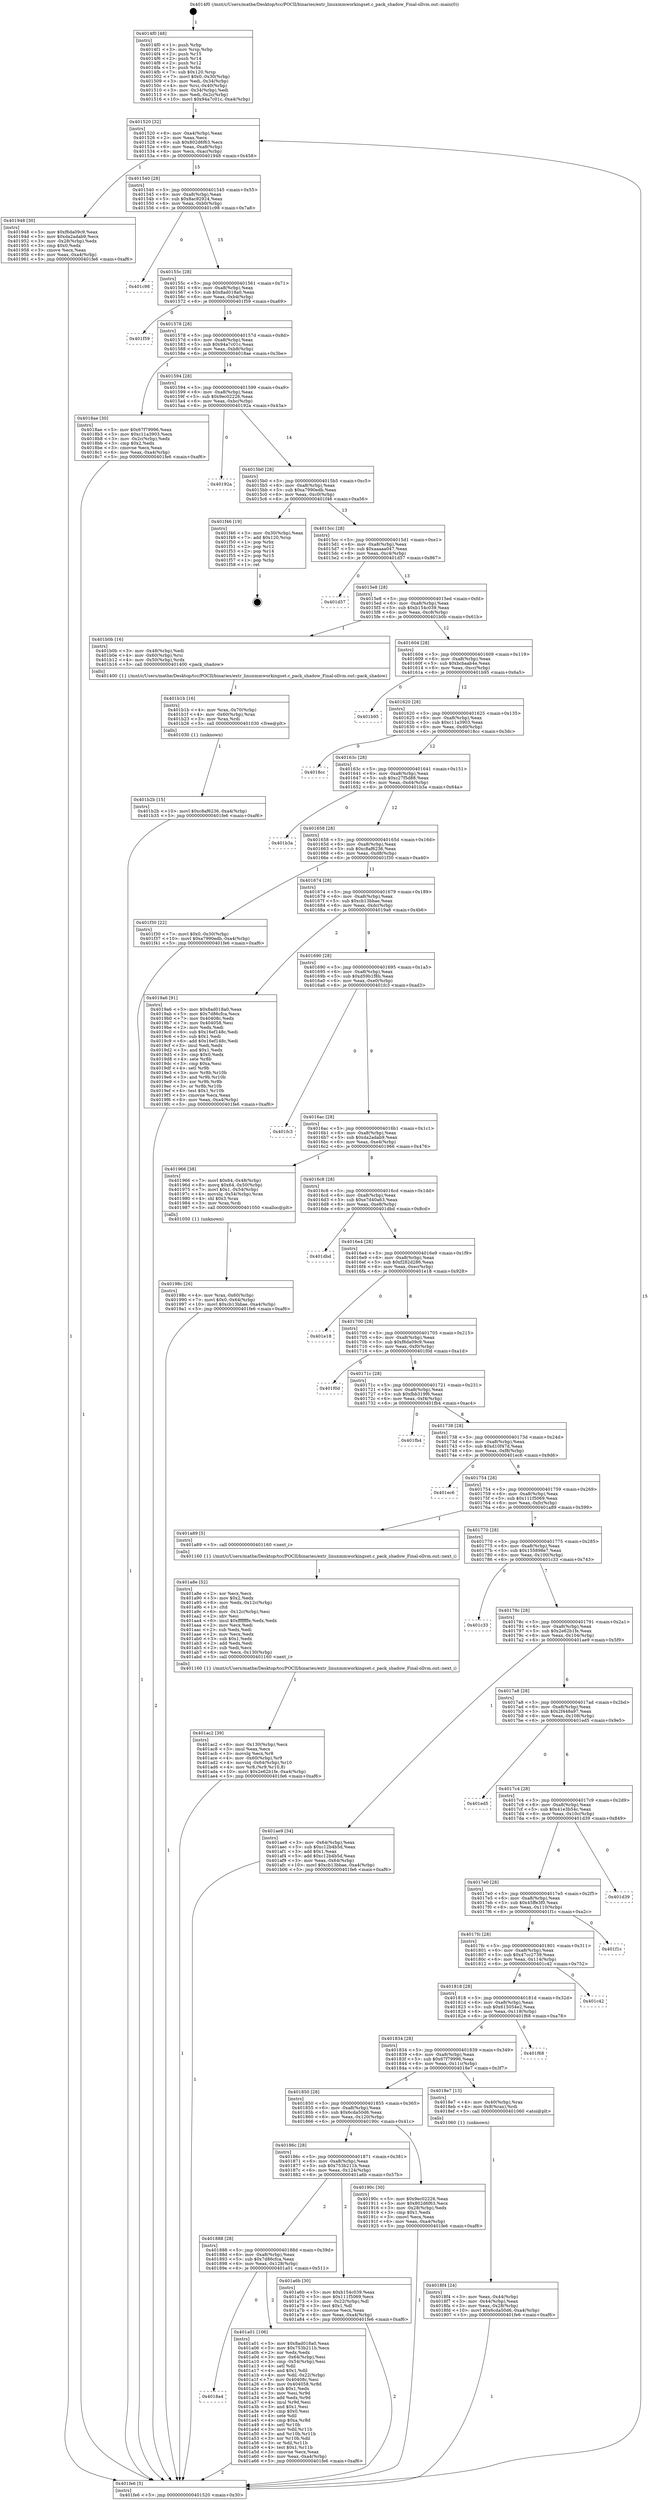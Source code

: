 digraph "0x4014f0" {
  label = "0x4014f0 (/mnt/c/Users/mathe/Desktop/tcc/POCII/binaries/extr_linuxmmworkingset.c_pack_shadow_Final-ollvm.out::main(0))"
  labelloc = "t"
  node[shape=record]

  Entry [label="",width=0.3,height=0.3,shape=circle,fillcolor=black,style=filled]
  "0x401520" [label="{
     0x401520 [32]\l
     | [instrs]\l
     &nbsp;&nbsp;0x401520 \<+6\>: mov -0xa4(%rbp),%eax\l
     &nbsp;&nbsp;0x401526 \<+2\>: mov %eax,%ecx\l
     &nbsp;&nbsp;0x401528 \<+6\>: sub $0x802d6f63,%ecx\l
     &nbsp;&nbsp;0x40152e \<+6\>: mov %eax,-0xa8(%rbp)\l
     &nbsp;&nbsp;0x401534 \<+6\>: mov %ecx,-0xac(%rbp)\l
     &nbsp;&nbsp;0x40153a \<+6\>: je 0000000000401948 \<main+0x458\>\l
  }"]
  "0x401948" [label="{
     0x401948 [30]\l
     | [instrs]\l
     &nbsp;&nbsp;0x401948 \<+5\>: mov $0xf6da09c9,%eax\l
     &nbsp;&nbsp;0x40194d \<+5\>: mov $0xda2adab9,%ecx\l
     &nbsp;&nbsp;0x401952 \<+3\>: mov -0x28(%rbp),%edx\l
     &nbsp;&nbsp;0x401955 \<+3\>: cmp $0x0,%edx\l
     &nbsp;&nbsp;0x401958 \<+3\>: cmove %ecx,%eax\l
     &nbsp;&nbsp;0x40195b \<+6\>: mov %eax,-0xa4(%rbp)\l
     &nbsp;&nbsp;0x401961 \<+5\>: jmp 0000000000401fe6 \<main+0xaf6\>\l
  }"]
  "0x401540" [label="{
     0x401540 [28]\l
     | [instrs]\l
     &nbsp;&nbsp;0x401540 \<+5\>: jmp 0000000000401545 \<main+0x55\>\l
     &nbsp;&nbsp;0x401545 \<+6\>: mov -0xa8(%rbp),%eax\l
     &nbsp;&nbsp;0x40154b \<+5\>: sub $0x8ac92924,%eax\l
     &nbsp;&nbsp;0x401550 \<+6\>: mov %eax,-0xb0(%rbp)\l
     &nbsp;&nbsp;0x401556 \<+6\>: je 0000000000401c98 \<main+0x7a8\>\l
  }"]
  Exit [label="",width=0.3,height=0.3,shape=circle,fillcolor=black,style=filled,peripheries=2]
  "0x401c98" [label="{
     0x401c98\l
  }", style=dashed]
  "0x40155c" [label="{
     0x40155c [28]\l
     | [instrs]\l
     &nbsp;&nbsp;0x40155c \<+5\>: jmp 0000000000401561 \<main+0x71\>\l
     &nbsp;&nbsp;0x401561 \<+6\>: mov -0xa8(%rbp),%eax\l
     &nbsp;&nbsp;0x401567 \<+5\>: sub $0x8ad018a0,%eax\l
     &nbsp;&nbsp;0x40156c \<+6\>: mov %eax,-0xb4(%rbp)\l
     &nbsp;&nbsp;0x401572 \<+6\>: je 0000000000401f59 \<main+0xa69\>\l
  }"]
  "0x401b2b" [label="{
     0x401b2b [15]\l
     | [instrs]\l
     &nbsp;&nbsp;0x401b2b \<+10\>: movl $0xc8af6236,-0xa4(%rbp)\l
     &nbsp;&nbsp;0x401b35 \<+5\>: jmp 0000000000401fe6 \<main+0xaf6\>\l
  }"]
  "0x401f59" [label="{
     0x401f59\l
  }", style=dashed]
  "0x401578" [label="{
     0x401578 [28]\l
     | [instrs]\l
     &nbsp;&nbsp;0x401578 \<+5\>: jmp 000000000040157d \<main+0x8d\>\l
     &nbsp;&nbsp;0x40157d \<+6\>: mov -0xa8(%rbp),%eax\l
     &nbsp;&nbsp;0x401583 \<+5\>: sub $0x94a7c01c,%eax\l
     &nbsp;&nbsp;0x401588 \<+6\>: mov %eax,-0xb8(%rbp)\l
     &nbsp;&nbsp;0x40158e \<+6\>: je 00000000004018ae \<main+0x3be\>\l
  }"]
  "0x401b1b" [label="{
     0x401b1b [16]\l
     | [instrs]\l
     &nbsp;&nbsp;0x401b1b \<+4\>: mov %rax,-0x70(%rbp)\l
     &nbsp;&nbsp;0x401b1f \<+4\>: mov -0x60(%rbp),%rax\l
     &nbsp;&nbsp;0x401b23 \<+3\>: mov %rax,%rdi\l
     &nbsp;&nbsp;0x401b26 \<+5\>: call 0000000000401030 \<free@plt\>\l
     | [calls]\l
     &nbsp;&nbsp;0x401030 \{1\} (unknown)\l
  }"]
  "0x4018ae" [label="{
     0x4018ae [30]\l
     | [instrs]\l
     &nbsp;&nbsp;0x4018ae \<+5\>: mov $0x67f79996,%eax\l
     &nbsp;&nbsp;0x4018b3 \<+5\>: mov $0xc11a3903,%ecx\l
     &nbsp;&nbsp;0x4018b8 \<+3\>: mov -0x2c(%rbp),%edx\l
     &nbsp;&nbsp;0x4018bb \<+3\>: cmp $0x2,%edx\l
     &nbsp;&nbsp;0x4018be \<+3\>: cmovne %ecx,%eax\l
     &nbsp;&nbsp;0x4018c1 \<+6\>: mov %eax,-0xa4(%rbp)\l
     &nbsp;&nbsp;0x4018c7 \<+5\>: jmp 0000000000401fe6 \<main+0xaf6\>\l
  }"]
  "0x401594" [label="{
     0x401594 [28]\l
     | [instrs]\l
     &nbsp;&nbsp;0x401594 \<+5\>: jmp 0000000000401599 \<main+0xa9\>\l
     &nbsp;&nbsp;0x401599 \<+6\>: mov -0xa8(%rbp),%eax\l
     &nbsp;&nbsp;0x40159f \<+5\>: sub $0x9ec02226,%eax\l
     &nbsp;&nbsp;0x4015a4 \<+6\>: mov %eax,-0xbc(%rbp)\l
     &nbsp;&nbsp;0x4015aa \<+6\>: je 000000000040192a \<main+0x43a\>\l
  }"]
  "0x401fe6" [label="{
     0x401fe6 [5]\l
     | [instrs]\l
     &nbsp;&nbsp;0x401fe6 \<+5\>: jmp 0000000000401520 \<main+0x30\>\l
  }"]
  "0x4014f0" [label="{
     0x4014f0 [48]\l
     | [instrs]\l
     &nbsp;&nbsp;0x4014f0 \<+1\>: push %rbp\l
     &nbsp;&nbsp;0x4014f1 \<+3\>: mov %rsp,%rbp\l
     &nbsp;&nbsp;0x4014f4 \<+2\>: push %r15\l
     &nbsp;&nbsp;0x4014f6 \<+2\>: push %r14\l
     &nbsp;&nbsp;0x4014f8 \<+2\>: push %r12\l
     &nbsp;&nbsp;0x4014fa \<+1\>: push %rbx\l
     &nbsp;&nbsp;0x4014fb \<+7\>: sub $0x120,%rsp\l
     &nbsp;&nbsp;0x401502 \<+7\>: movl $0x0,-0x30(%rbp)\l
     &nbsp;&nbsp;0x401509 \<+3\>: mov %edi,-0x34(%rbp)\l
     &nbsp;&nbsp;0x40150c \<+4\>: mov %rsi,-0x40(%rbp)\l
     &nbsp;&nbsp;0x401510 \<+3\>: mov -0x34(%rbp),%edi\l
     &nbsp;&nbsp;0x401513 \<+3\>: mov %edi,-0x2c(%rbp)\l
     &nbsp;&nbsp;0x401516 \<+10\>: movl $0x94a7c01c,-0xa4(%rbp)\l
  }"]
  "0x401ac2" [label="{
     0x401ac2 [39]\l
     | [instrs]\l
     &nbsp;&nbsp;0x401ac2 \<+6\>: mov -0x130(%rbp),%ecx\l
     &nbsp;&nbsp;0x401ac8 \<+3\>: imul %eax,%ecx\l
     &nbsp;&nbsp;0x401acb \<+3\>: movslq %ecx,%r8\l
     &nbsp;&nbsp;0x401ace \<+4\>: mov -0x60(%rbp),%r9\l
     &nbsp;&nbsp;0x401ad2 \<+4\>: movslq -0x64(%rbp),%r10\l
     &nbsp;&nbsp;0x401ad6 \<+4\>: mov %r8,(%r9,%r10,8)\l
     &nbsp;&nbsp;0x401ada \<+10\>: movl $0x2e62b1fe,-0xa4(%rbp)\l
     &nbsp;&nbsp;0x401ae4 \<+5\>: jmp 0000000000401fe6 \<main+0xaf6\>\l
  }"]
  "0x40192a" [label="{
     0x40192a\l
  }", style=dashed]
  "0x4015b0" [label="{
     0x4015b0 [28]\l
     | [instrs]\l
     &nbsp;&nbsp;0x4015b0 \<+5\>: jmp 00000000004015b5 \<main+0xc5\>\l
     &nbsp;&nbsp;0x4015b5 \<+6\>: mov -0xa8(%rbp),%eax\l
     &nbsp;&nbsp;0x4015bb \<+5\>: sub $0xa7990edb,%eax\l
     &nbsp;&nbsp;0x4015c0 \<+6\>: mov %eax,-0xc0(%rbp)\l
     &nbsp;&nbsp;0x4015c6 \<+6\>: je 0000000000401f46 \<main+0xa56\>\l
  }"]
  "0x401a8e" [label="{
     0x401a8e [52]\l
     | [instrs]\l
     &nbsp;&nbsp;0x401a8e \<+2\>: xor %ecx,%ecx\l
     &nbsp;&nbsp;0x401a90 \<+5\>: mov $0x2,%edx\l
     &nbsp;&nbsp;0x401a95 \<+6\>: mov %edx,-0x12c(%rbp)\l
     &nbsp;&nbsp;0x401a9b \<+1\>: cltd\l
     &nbsp;&nbsp;0x401a9c \<+6\>: mov -0x12c(%rbp),%esi\l
     &nbsp;&nbsp;0x401aa2 \<+2\>: idiv %esi\l
     &nbsp;&nbsp;0x401aa4 \<+6\>: imul $0xfffffffe,%edx,%edx\l
     &nbsp;&nbsp;0x401aaa \<+2\>: mov %ecx,%edi\l
     &nbsp;&nbsp;0x401aac \<+2\>: sub %edx,%edi\l
     &nbsp;&nbsp;0x401aae \<+2\>: mov %ecx,%edx\l
     &nbsp;&nbsp;0x401ab0 \<+3\>: sub $0x1,%edx\l
     &nbsp;&nbsp;0x401ab3 \<+2\>: add %edx,%edi\l
     &nbsp;&nbsp;0x401ab5 \<+2\>: sub %edi,%ecx\l
     &nbsp;&nbsp;0x401ab7 \<+6\>: mov %ecx,-0x130(%rbp)\l
     &nbsp;&nbsp;0x401abd \<+5\>: call 0000000000401160 \<next_i\>\l
     | [calls]\l
     &nbsp;&nbsp;0x401160 \{1\} (/mnt/c/Users/mathe/Desktop/tcc/POCII/binaries/extr_linuxmmworkingset.c_pack_shadow_Final-ollvm.out::next_i)\l
  }"]
  "0x401f46" [label="{
     0x401f46 [19]\l
     | [instrs]\l
     &nbsp;&nbsp;0x401f46 \<+3\>: mov -0x30(%rbp),%eax\l
     &nbsp;&nbsp;0x401f49 \<+7\>: add $0x120,%rsp\l
     &nbsp;&nbsp;0x401f50 \<+1\>: pop %rbx\l
     &nbsp;&nbsp;0x401f51 \<+2\>: pop %r12\l
     &nbsp;&nbsp;0x401f53 \<+2\>: pop %r14\l
     &nbsp;&nbsp;0x401f55 \<+2\>: pop %r15\l
     &nbsp;&nbsp;0x401f57 \<+1\>: pop %rbp\l
     &nbsp;&nbsp;0x401f58 \<+1\>: ret\l
  }"]
  "0x4015cc" [label="{
     0x4015cc [28]\l
     | [instrs]\l
     &nbsp;&nbsp;0x4015cc \<+5\>: jmp 00000000004015d1 \<main+0xe1\>\l
     &nbsp;&nbsp;0x4015d1 \<+6\>: mov -0xa8(%rbp),%eax\l
     &nbsp;&nbsp;0x4015d7 \<+5\>: sub $0xaaaaa047,%eax\l
     &nbsp;&nbsp;0x4015dc \<+6\>: mov %eax,-0xc4(%rbp)\l
     &nbsp;&nbsp;0x4015e2 \<+6\>: je 0000000000401d57 \<main+0x867\>\l
  }"]
  "0x4018a4" [label="{
     0x4018a4\l
  }", style=dashed]
  "0x401d57" [label="{
     0x401d57\l
  }", style=dashed]
  "0x4015e8" [label="{
     0x4015e8 [28]\l
     | [instrs]\l
     &nbsp;&nbsp;0x4015e8 \<+5\>: jmp 00000000004015ed \<main+0xfd\>\l
     &nbsp;&nbsp;0x4015ed \<+6\>: mov -0xa8(%rbp),%eax\l
     &nbsp;&nbsp;0x4015f3 \<+5\>: sub $0xb154c039,%eax\l
     &nbsp;&nbsp;0x4015f8 \<+6\>: mov %eax,-0xc8(%rbp)\l
     &nbsp;&nbsp;0x4015fe \<+6\>: je 0000000000401b0b \<main+0x61b\>\l
  }"]
  "0x401a01" [label="{
     0x401a01 [106]\l
     | [instrs]\l
     &nbsp;&nbsp;0x401a01 \<+5\>: mov $0x8ad018a0,%eax\l
     &nbsp;&nbsp;0x401a06 \<+5\>: mov $0x753b211b,%ecx\l
     &nbsp;&nbsp;0x401a0b \<+2\>: xor %edx,%edx\l
     &nbsp;&nbsp;0x401a0d \<+3\>: mov -0x64(%rbp),%esi\l
     &nbsp;&nbsp;0x401a10 \<+3\>: cmp -0x54(%rbp),%esi\l
     &nbsp;&nbsp;0x401a13 \<+4\>: setl %dil\l
     &nbsp;&nbsp;0x401a17 \<+4\>: and $0x1,%dil\l
     &nbsp;&nbsp;0x401a1b \<+4\>: mov %dil,-0x22(%rbp)\l
     &nbsp;&nbsp;0x401a1f \<+7\>: mov 0x40408c,%esi\l
     &nbsp;&nbsp;0x401a26 \<+8\>: mov 0x404058,%r8d\l
     &nbsp;&nbsp;0x401a2e \<+3\>: sub $0x1,%edx\l
     &nbsp;&nbsp;0x401a31 \<+3\>: mov %esi,%r9d\l
     &nbsp;&nbsp;0x401a34 \<+3\>: add %edx,%r9d\l
     &nbsp;&nbsp;0x401a37 \<+4\>: imul %r9d,%esi\l
     &nbsp;&nbsp;0x401a3b \<+3\>: and $0x1,%esi\l
     &nbsp;&nbsp;0x401a3e \<+3\>: cmp $0x0,%esi\l
     &nbsp;&nbsp;0x401a41 \<+4\>: sete %dil\l
     &nbsp;&nbsp;0x401a45 \<+4\>: cmp $0xa,%r8d\l
     &nbsp;&nbsp;0x401a49 \<+4\>: setl %r10b\l
     &nbsp;&nbsp;0x401a4d \<+3\>: mov %dil,%r11b\l
     &nbsp;&nbsp;0x401a50 \<+3\>: and %r10b,%r11b\l
     &nbsp;&nbsp;0x401a53 \<+3\>: xor %r10b,%dil\l
     &nbsp;&nbsp;0x401a56 \<+3\>: or %dil,%r11b\l
     &nbsp;&nbsp;0x401a59 \<+4\>: test $0x1,%r11b\l
     &nbsp;&nbsp;0x401a5d \<+3\>: cmovne %ecx,%eax\l
     &nbsp;&nbsp;0x401a60 \<+6\>: mov %eax,-0xa4(%rbp)\l
     &nbsp;&nbsp;0x401a66 \<+5\>: jmp 0000000000401fe6 \<main+0xaf6\>\l
  }"]
  "0x401b0b" [label="{
     0x401b0b [16]\l
     | [instrs]\l
     &nbsp;&nbsp;0x401b0b \<+3\>: mov -0x48(%rbp),%edi\l
     &nbsp;&nbsp;0x401b0e \<+4\>: mov -0x60(%rbp),%rsi\l
     &nbsp;&nbsp;0x401b12 \<+4\>: mov -0x50(%rbp),%rdx\l
     &nbsp;&nbsp;0x401b16 \<+5\>: call 0000000000401400 \<pack_shadow\>\l
     | [calls]\l
     &nbsp;&nbsp;0x401400 \{1\} (/mnt/c/Users/mathe/Desktop/tcc/POCII/binaries/extr_linuxmmworkingset.c_pack_shadow_Final-ollvm.out::pack_shadow)\l
  }"]
  "0x401604" [label="{
     0x401604 [28]\l
     | [instrs]\l
     &nbsp;&nbsp;0x401604 \<+5\>: jmp 0000000000401609 \<main+0x119\>\l
     &nbsp;&nbsp;0x401609 \<+6\>: mov -0xa8(%rbp),%eax\l
     &nbsp;&nbsp;0x40160f \<+5\>: sub $0xbcbaab4e,%eax\l
     &nbsp;&nbsp;0x401614 \<+6\>: mov %eax,-0xcc(%rbp)\l
     &nbsp;&nbsp;0x40161a \<+6\>: je 0000000000401b95 \<main+0x6a5\>\l
  }"]
  "0x401888" [label="{
     0x401888 [28]\l
     | [instrs]\l
     &nbsp;&nbsp;0x401888 \<+5\>: jmp 000000000040188d \<main+0x39d\>\l
     &nbsp;&nbsp;0x40188d \<+6\>: mov -0xa8(%rbp),%eax\l
     &nbsp;&nbsp;0x401893 \<+5\>: sub $0x7d86cfca,%eax\l
     &nbsp;&nbsp;0x401898 \<+6\>: mov %eax,-0x128(%rbp)\l
     &nbsp;&nbsp;0x40189e \<+6\>: je 0000000000401a01 \<main+0x511\>\l
  }"]
  "0x401b95" [label="{
     0x401b95\l
  }", style=dashed]
  "0x401620" [label="{
     0x401620 [28]\l
     | [instrs]\l
     &nbsp;&nbsp;0x401620 \<+5\>: jmp 0000000000401625 \<main+0x135\>\l
     &nbsp;&nbsp;0x401625 \<+6\>: mov -0xa8(%rbp),%eax\l
     &nbsp;&nbsp;0x40162b \<+5\>: sub $0xc11a3903,%eax\l
     &nbsp;&nbsp;0x401630 \<+6\>: mov %eax,-0xd0(%rbp)\l
     &nbsp;&nbsp;0x401636 \<+6\>: je 00000000004018cc \<main+0x3dc\>\l
  }"]
  "0x401a6b" [label="{
     0x401a6b [30]\l
     | [instrs]\l
     &nbsp;&nbsp;0x401a6b \<+5\>: mov $0xb154c039,%eax\l
     &nbsp;&nbsp;0x401a70 \<+5\>: mov $0x111f5069,%ecx\l
     &nbsp;&nbsp;0x401a75 \<+3\>: mov -0x22(%rbp),%dl\l
     &nbsp;&nbsp;0x401a78 \<+3\>: test $0x1,%dl\l
     &nbsp;&nbsp;0x401a7b \<+3\>: cmovne %ecx,%eax\l
     &nbsp;&nbsp;0x401a7e \<+6\>: mov %eax,-0xa4(%rbp)\l
     &nbsp;&nbsp;0x401a84 \<+5\>: jmp 0000000000401fe6 \<main+0xaf6\>\l
  }"]
  "0x4018cc" [label="{
     0x4018cc\l
  }", style=dashed]
  "0x40163c" [label="{
     0x40163c [28]\l
     | [instrs]\l
     &nbsp;&nbsp;0x40163c \<+5\>: jmp 0000000000401641 \<main+0x151\>\l
     &nbsp;&nbsp;0x401641 \<+6\>: mov -0xa8(%rbp),%eax\l
     &nbsp;&nbsp;0x401647 \<+5\>: sub $0xc27f5d88,%eax\l
     &nbsp;&nbsp;0x40164c \<+6\>: mov %eax,-0xd4(%rbp)\l
     &nbsp;&nbsp;0x401652 \<+6\>: je 0000000000401b3a \<main+0x64a\>\l
  }"]
  "0x40198c" [label="{
     0x40198c [26]\l
     | [instrs]\l
     &nbsp;&nbsp;0x40198c \<+4\>: mov %rax,-0x60(%rbp)\l
     &nbsp;&nbsp;0x401990 \<+7\>: movl $0x0,-0x64(%rbp)\l
     &nbsp;&nbsp;0x401997 \<+10\>: movl $0xcb13bbae,-0xa4(%rbp)\l
     &nbsp;&nbsp;0x4019a1 \<+5\>: jmp 0000000000401fe6 \<main+0xaf6\>\l
  }"]
  "0x401b3a" [label="{
     0x401b3a\l
  }", style=dashed]
  "0x401658" [label="{
     0x401658 [28]\l
     | [instrs]\l
     &nbsp;&nbsp;0x401658 \<+5\>: jmp 000000000040165d \<main+0x16d\>\l
     &nbsp;&nbsp;0x40165d \<+6\>: mov -0xa8(%rbp),%eax\l
     &nbsp;&nbsp;0x401663 \<+5\>: sub $0xc8af6236,%eax\l
     &nbsp;&nbsp;0x401668 \<+6\>: mov %eax,-0xd8(%rbp)\l
     &nbsp;&nbsp;0x40166e \<+6\>: je 0000000000401f30 \<main+0xa40\>\l
  }"]
  "0x40186c" [label="{
     0x40186c [28]\l
     | [instrs]\l
     &nbsp;&nbsp;0x40186c \<+5\>: jmp 0000000000401871 \<main+0x381\>\l
     &nbsp;&nbsp;0x401871 \<+6\>: mov -0xa8(%rbp),%eax\l
     &nbsp;&nbsp;0x401877 \<+5\>: sub $0x753b211b,%eax\l
     &nbsp;&nbsp;0x40187c \<+6\>: mov %eax,-0x124(%rbp)\l
     &nbsp;&nbsp;0x401882 \<+6\>: je 0000000000401a6b \<main+0x57b\>\l
  }"]
  "0x401f30" [label="{
     0x401f30 [22]\l
     | [instrs]\l
     &nbsp;&nbsp;0x401f30 \<+7\>: movl $0x0,-0x30(%rbp)\l
     &nbsp;&nbsp;0x401f37 \<+10\>: movl $0xa7990edb,-0xa4(%rbp)\l
     &nbsp;&nbsp;0x401f41 \<+5\>: jmp 0000000000401fe6 \<main+0xaf6\>\l
  }"]
  "0x401674" [label="{
     0x401674 [28]\l
     | [instrs]\l
     &nbsp;&nbsp;0x401674 \<+5\>: jmp 0000000000401679 \<main+0x189\>\l
     &nbsp;&nbsp;0x401679 \<+6\>: mov -0xa8(%rbp),%eax\l
     &nbsp;&nbsp;0x40167f \<+5\>: sub $0xcb13bbae,%eax\l
     &nbsp;&nbsp;0x401684 \<+6\>: mov %eax,-0xdc(%rbp)\l
     &nbsp;&nbsp;0x40168a \<+6\>: je 00000000004019a6 \<main+0x4b6\>\l
  }"]
  "0x40190c" [label="{
     0x40190c [30]\l
     | [instrs]\l
     &nbsp;&nbsp;0x40190c \<+5\>: mov $0x9ec02226,%eax\l
     &nbsp;&nbsp;0x401911 \<+5\>: mov $0x802d6f63,%ecx\l
     &nbsp;&nbsp;0x401916 \<+3\>: mov -0x28(%rbp),%edx\l
     &nbsp;&nbsp;0x401919 \<+3\>: cmp $0x1,%edx\l
     &nbsp;&nbsp;0x40191c \<+3\>: cmovl %ecx,%eax\l
     &nbsp;&nbsp;0x40191f \<+6\>: mov %eax,-0xa4(%rbp)\l
     &nbsp;&nbsp;0x401925 \<+5\>: jmp 0000000000401fe6 \<main+0xaf6\>\l
  }"]
  "0x4019a6" [label="{
     0x4019a6 [91]\l
     | [instrs]\l
     &nbsp;&nbsp;0x4019a6 \<+5\>: mov $0x8ad018a0,%eax\l
     &nbsp;&nbsp;0x4019ab \<+5\>: mov $0x7d86cfca,%ecx\l
     &nbsp;&nbsp;0x4019b0 \<+7\>: mov 0x40408c,%edx\l
     &nbsp;&nbsp;0x4019b7 \<+7\>: mov 0x404058,%esi\l
     &nbsp;&nbsp;0x4019be \<+2\>: mov %edx,%edi\l
     &nbsp;&nbsp;0x4019c0 \<+6\>: sub $0x16ef148c,%edi\l
     &nbsp;&nbsp;0x4019c6 \<+3\>: sub $0x1,%edi\l
     &nbsp;&nbsp;0x4019c9 \<+6\>: add $0x16ef148c,%edi\l
     &nbsp;&nbsp;0x4019cf \<+3\>: imul %edi,%edx\l
     &nbsp;&nbsp;0x4019d2 \<+3\>: and $0x1,%edx\l
     &nbsp;&nbsp;0x4019d5 \<+3\>: cmp $0x0,%edx\l
     &nbsp;&nbsp;0x4019d8 \<+4\>: sete %r8b\l
     &nbsp;&nbsp;0x4019dc \<+3\>: cmp $0xa,%esi\l
     &nbsp;&nbsp;0x4019df \<+4\>: setl %r9b\l
     &nbsp;&nbsp;0x4019e3 \<+3\>: mov %r8b,%r10b\l
     &nbsp;&nbsp;0x4019e6 \<+3\>: and %r9b,%r10b\l
     &nbsp;&nbsp;0x4019e9 \<+3\>: xor %r9b,%r8b\l
     &nbsp;&nbsp;0x4019ec \<+3\>: or %r8b,%r10b\l
     &nbsp;&nbsp;0x4019ef \<+4\>: test $0x1,%r10b\l
     &nbsp;&nbsp;0x4019f3 \<+3\>: cmovne %ecx,%eax\l
     &nbsp;&nbsp;0x4019f6 \<+6\>: mov %eax,-0xa4(%rbp)\l
     &nbsp;&nbsp;0x4019fc \<+5\>: jmp 0000000000401fe6 \<main+0xaf6\>\l
  }"]
  "0x401690" [label="{
     0x401690 [28]\l
     | [instrs]\l
     &nbsp;&nbsp;0x401690 \<+5\>: jmp 0000000000401695 \<main+0x1a5\>\l
     &nbsp;&nbsp;0x401695 \<+6\>: mov -0xa8(%rbp),%eax\l
     &nbsp;&nbsp;0x40169b \<+5\>: sub $0xd59b1f8b,%eax\l
     &nbsp;&nbsp;0x4016a0 \<+6\>: mov %eax,-0xe0(%rbp)\l
     &nbsp;&nbsp;0x4016a6 \<+6\>: je 0000000000401fc3 \<main+0xad3\>\l
  }"]
  "0x4018f4" [label="{
     0x4018f4 [24]\l
     | [instrs]\l
     &nbsp;&nbsp;0x4018f4 \<+3\>: mov %eax,-0x44(%rbp)\l
     &nbsp;&nbsp;0x4018f7 \<+3\>: mov -0x44(%rbp),%eax\l
     &nbsp;&nbsp;0x4018fa \<+3\>: mov %eax,-0x28(%rbp)\l
     &nbsp;&nbsp;0x4018fd \<+10\>: movl $0x6cda50d6,-0xa4(%rbp)\l
     &nbsp;&nbsp;0x401907 \<+5\>: jmp 0000000000401fe6 \<main+0xaf6\>\l
  }"]
  "0x401fc3" [label="{
     0x401fc3\l
  }", style=dashed]
  "0x4016ac" [label="{
     0x4016ac [28]\l
     | [instrs]\l
     &nbsp;&nbsp;0x4016ac \<+5\>: jmp 00000000004016b1 \<main+0x1c1\>\l
     &nbsp;&nbsp;0x4016b1 \<+6\>: mov -0xa8(%rbp),%eax\l
     &nbsp;&nbsp;0x4016b7 \<+5\>: sub $0xda2adab9,%eax\l
     &nbsp;&nbsp;0x4016bc \<+6\>: mov %eax,-0xe4(%rbp)\l
     &nbsp;&nbsp;0x4016c2 \<+6\>: je 0000000000401966 \<main+0x476\>\l
  }"]
  "0x401850" [label="{
     0x401850 [28]\l
     | [instrs]\l
     &nbsp;&nbsp;0x401850 \<+5\>: jmp 0000000000401855 \<main+0x365\>\l
     &nbsp;&nbsp;0x401855 \<+6\>: mov -0xa8(%rbp),%eax\l
     &nbsp;&nbsp;0x40185b \<+5\>: sub $0x6cda50d6,%eax\l
     &nbsp;&nbsp;0x401860 \<+6\>: mov %eax,-0x120(%rbp)\l
     &nbsp;&nbsp;0x401866 \<+6\>: je 000000000040190c \<main+0x41c\>\l
  }"]
  "0x401966" [label="{
     0x401966 [38]\l
     | [instrs]\l
     &nbsp;&nbsp;0x401966 \<+7\>: movl $0x64,-0x48(%rbp)\l
     &nbsp;&nbsp;0x40196d \<+8\>: movq $0x64,-0x50(%rbp)\l
     &nbsp;&nbsp;0x401975 \<+7\>: movl $0x1,-0x54(%rbp)\l
     &nbsp;&nbsp;0x40197c \<+4\>: movslq -0x54(%rbp),%rax\l
     &nbsp;&nbsp;0x401980 \<+4\>: shl $0x3,%rax\l
     &nbsp;&nbsp;0x401984 \<+3\>: mov %rax,%rdi\l
     &nbsp;&nbsp;0x401987 \<+5\>: call 0000000000401050 \<malloc@plt\>\l
     | [calls]\l
     &nbsp;&nbsp;0x401050 \{1\} (unknown)\l
  }"]
  "0x4016c8" [label="{
     0x4016c8 [28]\l
     | [instrs]\l
     &nbsp;&nbsp;0x4016c8 \<+5\>: jmp 00000000004016cd \<main+0x1dd\>\l
     &nbsp;&nbsp;0x4016cd \<+6\>: mov -0xa8(%rbp),%eax\l
     &nbsp;&nbsp;0x4016d3 \<+5\>: sub $0xe7d40a63,%eax\l
     &nbsp;&nbsp;0x4016d8 \<+6\>: mov %eax,-0xe8(%rbp)\l
     &nbsp;&nbsp;0x4016de \<+6\>: je 0000000000401dbd \<main+0x8cd\>\l
  }"]
  "0x4018e7" [label="{
     0x4018e7 [13]\l
     | [instrs]\l
     &nbsp;&nbsp;0x4018e7 \<+4\>: mov -0x40(%rbp),%rax\l
     &nbsp;&nbsp;0x4018eb \<+4\>: mov 0x8(%rax),%rdi\l
     &nbsp;&nbsp;0x4018ef \<+5\>: call 0000000000401060 \<atoi@plt\>\l
     | [calls]\l
     &nbsp;&nbsp;0x401060 \{1\} (unknown)\l
  }"]
  "0x401dbd" [label="{
     0x401dbd\l
  }", style=dashed]
  "0x4016e4" [label="{
     0x4016e4 [28]\l
     | [instrs]\l
     &nbsp;&nbsp;0x4016e4 \<+5\>: jmp 00000000004016e9 \<main+0x1f9\>\l
     &nbsp;&nbsp;0x4016e9 \<+6\>: mov -0xa8(%rbp),%eax\l
     &nbsp;&nbsp;0x4016ef \<+5\>: sub $0xf282d286,%eax\l
     &nbsp;&nbsp;0x4016f4 \<+6\>: mov %eax,-0xec(%rbp)\l
     &nbsp;&nbsp;0x4016fa \<+6\>: je 0000000000401e18 \<main+0x928\>\l
  }"]
  "0x401834" [label="{
     0x401834 [28]\l
     | [instrs]\l
     &nbsp;&nbsp;0x401834 \<+5\>: jmp 0000000000401839 \<main+0x349\>\l
     &nbsp;&nbsp;0x401839 \<+6\>: mov -0xa8(%rbp),%eax\l
     &nbsp;&nbsp;0x40183f \<+5\>: sub $0x67f79996,%eax\l
     &nbsp;&nbsp;0x401844 \<+6\>: mov %eax,-0x11c(%rbp)\l
     &nbsp;&nbsp;0x40184a \<+6\>: je 00000000004018e7 \<main+0x3f7\>\l
  }"]
  "0x401e18" [label="{
     0x401e18\l
  }", style=dashed]
  "0x401700" [label="{
     0x401700 [28]\l
     | [instrs]\l
     &nbsp;&nbsp;0x401700 \<+5\>: jmp 0000000000401705 \<main+0x215\>\l
     &nbsp;&nbsp;0x401705 \<+6\>: mov -0xa8(%rbp),%eax\l
     &nbsp;&nbsp;0x40170b \<+5\>: sub $0xf6da09c9,%eax\l
     &nbsp;&nbsp;0x401710 \<+6\>: mov %eax,-0xf0(%rbp)\l
     &nbsp;&nbsp;0x401716 \<+6\>: je 0000000000401f0d \<main+0xa1d\>\l
  }"]
  "0x401f68" [label="{
     0x401f68\l
  }", style=dashed]
  "0x401f0d" [label="{
     0x401f0d\l
  }", style=dashed]
  "0x40171c" [label="{
     0x40171c [28]\l
     | [instrs]\l
     &nbsp;&nbsp;0x40171c \<+5\>: jmp 0000000000401721 \<main+0x231\>\l
     &nbsp;&nbsp;0x401721 \<+6\>: mov -0xa8(%rbp),%eax\l
     &nbsp;&nbsp;0x401727 \<+5\>: sub $0xfbb319f6,%eax\l
     &nbsp;&nbsp;0x40172c \<+6\>: mov %eax,-0xf4(%rbp)\l
     &nbsp;&nbsp;0x401732 \<+6\>: je 0000000000401fb4 \<main+0xac4\>\l
  }"]
  "0x401818" [label="{
     0x401818 [28]\l
     | [instrs]\l
     &nbsp;&nbsp;0x401818 \<+5\>: jmp 000000000040181d \<main+0x32d\>\l
     &nbsp;&nbsp;0x40181d \<+6\>: mov -0xa8(%rbp),%eax\l
     &nbsp;&nbsp;0x401823 \<+5\>: sub $0x615054e2,%eax\l
     &nbsp;&nbsp;0x401828 \<+6\>: mov %eax,-0x118(%rbp)\l
     &nbsp;&nbsp;0x40182e \<+6\>: je 0000000000401f68 \<main+0xa78\>\l
  }"]
  "0x401fb4" [label="{
     0x401fb4\l
  }", style=dashed]
  "0x401738" [label="{
     0x401738 [28]\l
     | [instrs]\l
     &nbsp;&nbsp;0x401738 \<+5\>: jmp 000000000040173d \<main+0x24d\>\l
     &nbsp;&nbsp;0x40173d \<+6\>: mov -0xa8(%rbp),%eax\l
     &nbsp;&nbsp;0x401743 \<+5\>: sub $0xd10f47d,%eax\l
     &nbsp;&nbsp;0x401748 \<+6\>: mov %eax,-0xf8(%rbp)\l
     &nbsp;&nbsp;0x40174e \<+6\>: je 0000000000401ec6 \<main+0x9d6\>\l
  }"]
  "0x401c42" [label="{
     0x401c42\l
  }", style=dashed]
  "0x401ec6" [label="{
     0x401ec6\l
  }", style=dashed]
  "0x401754" [label="{
     0x401754 [28]\l
     | [instrs]\l
     &nbsp;&nbsp;0x401754 \<+5\>: jmp 0000000000401759 \<main+0x269\>\l
     &nbsp;&nbsp;0x401759 \<+6\>: mov -0xa8(%rbp),%eax\l
     &nbsp;&nbsp;0x40175f \<+5\>: sub $0x111f5069,%eax\l
     &nbsp;&nbsp;0x401764 \<+6\>: mov %eax,-0xfc(%rbp)\l
     &nbsp;&nbsp;0x40176a \<+6\>: je 0000000000401a89 \<main+0x599\>\l
  }"]
  "0x4017fc" [label="{
     0x4017fc [28]\l
     | [instrs]\l
     &nbsp;&nbsp;0x4017fc \<+5\>: jmp 0000000000401801 \<main+0x311\>\l
     &nbsp;&nbsp;0x401801 \<+6\>: mov -0xa8(%rbp),%eax\l
     &nbsp;&nbsp;0x401807 \<+5\>: sub $0x47cc2739,%eax\l
     &nbsp;&nbsp;0x40180c \<+6\>: mov %eax,-0x114(%rbp)\l
     &nbsp;&nbsp;0x401812 \<+6\>: je 0000000000401c42 \<main+0x752\>\l
  }"]
  "0x401a89" [label="{
     0x401a89 [5]\l
     | [instrs]\l
     &nbsp;&nbsp;0x401a89 \<+5\>: call 0000000000401160 \<next_i\>\l
     | [calls]\l
     &nbsp;&nbsp;0x401160 \{1\} (/mnt/c/Users/mathe/Desktop/tcc/POCII/binaries/extr_linuxmmworkingset.c_pack_shadow_Final-ollvm.out::next_i)\l
  }"]
  "0x401770" [label="{
     0x401770 [28]\l
     | [instrs]\l
     &nbsp;&nbsp;0x401770 \<+5\>: jmp 0000000000401775 \<main+0x285\>\l
     &nbsp;&nbsp;0x401775 \<+6\>: mov -0xa8(%rbp),%eax\l
     &nbsp;&nbsp;0x40177b \<+5\>: sub $0x155898e7,%eax\l
     &nbsp;&nbsp;0x401780 \<+6\>: mov %eax,-0x100(%rbp)\l
     &nbsp;&nbsp;0x401786 \<+6\>: je 0000000000401c33 \<main+0x743\>\l
  }"]
  "0x401f1c" [label="{
     0x401f1c\l
  }", style=dashed]
  "0x401c33" [label="{
     0x401c33\l
  }", style=dashed]
  "0x40178c" [label="{
     0x40178c [28]\l
     | [instrs]\l
     &nbsp;&nbsp;0x40178c \<+5\>: jmp 0000000000401791 \<main+0x2a1\>\l
     &nbsp;&nbsp;0x401791 \<+6\>: mov -0xa8(%rbp),%eax\l
     &nbsp;&nbsp;0x401797 \<+5\>: sub $0x2e62b1fe,%eax\l
     &nbsp;&nbsp;0x40179c \<+6\>: mov %eax,-0x104(%rbp)\l
     &nbsp;&nbsp;0x4017a2 \<+6\>: je 0000000000401ae9 \<main+0x5f9\>\l
  }"]
  "0x4017e0" [label="{
     0x4017e0 [28]\l
     | [instrs]\l
     &nbsp;&nbsp;0x4017e0 \<+5\>: jmp 00000000004017e5 \<main+0x2f5\>\l
     &nbsp;&nbsp;0x4017e5 \<+6\>: mov -0xa8(%rbp),%eax\l
     &nbsp;&nbsp;0x4017eb \<+5\>: sub $0x45ffe3f0,%eax\l
     &nbsp;&nbsp;0x4017f0 \<+6\>: mov %eax,-0x110(%rbp)\l
     &nbsp;&nbsp;0x4017f6 \<+6\>: je 0000000000401f1c \<main+0xa2c\>\l
  }"]
  "0x401ae9" [label="{
     0x401ae9 [34]\l
     | [instrs]\l
     &nbsp;&nbsp;0x401ae9 \<+3\>: mov -0x64(%rbp),%eax\l
     &nbsp;&nbsp;0x401aec \<+5\>: sub $0xc12b4b5d,%eax\l
     &nbsp;&nbsp;0x401af1 \<+3\>: add $0x1,%eax\l
     &nbsp;&nbsp;0x401af4 \<+5\>: add $0xc12b4b5d,%eax\l
     &nbsp;&nbsp;0x401af9 \<+3\>: mov %eax,-0x64(%rbp)\l
     &nbsp;&nbsp;0x401afc \<+10\>: movl $0xcb13bbae,-0xa4(%rbp)\l
     &nbsp;&nbsp;0x401b06 \<+5\>: jmp 0000000000401fe6 \<main+0xaf6\>\l
  }"]
  "0x4017a8" [label="{
     0x4017a8 [28]\l
     | [instrs]\l
     &nbsp;&nbsp;0x4017a8 \<+5\>: jmp 00000000004017ad \<main+0x2bd\>\l
     &nbsp;&nbsp;0x4017ad \<+6\>: mov -0xa8(%rbp),%eax\l
     &nbsp;&nbsp;0x4017b3 \<+5\>: sub $0x2f448a97,%eax\l
     &nbsp;&nbsp;0x4017b8 \<+6\>: mov %eax,-0x108(%rbp)\l
     &nbsp;&nbsp;0x4017be \<+6\>: je 0000000000401ed5 \<main+0x9e5\>\l
  }"]
  "0x401d39" [label="{
     0x401d39\l
  }", style=dashed]
  "0x401ed5" [label="{
     0x401ed5\l
  }", style=dashed]
  "0x4017c4" [label="{
     0x4017c4 [28]\l
     | [instrs]\l
     &nbsp;&nbsp;0x4017c4 \<+5\>: jmp 00000000004017c9 \<main+0x2d9\>\l
     &nbsp;&nbsp;0x4017c9 \<+6\>: mov -0xa8(%rbp),%eax\l
     &nbsp;&nbsp;0x4017cf \<+5\>: sub $0x41e3b54c,%eax\l
     &nbsp;&nbsp;0x4017d4 \<+6\>: mov %eax,-0x10c(%rbp)\l
     &nbsp;&nbsp;0x4017da \<+6\>: je 0000000000401d39 \<main+0x849\>\l
  }"]
  Entry -> "0x4014f0" [label=" 1"]
  "0x401520" -> "0x401948" [label=" 1"]
  "0x401520" -> "0x401540" [label=" 15"]
  "0x401f46" -> Exit [label=" 1"]
  "0x401540" -> "0x401c98" [label=" 0"]
  "0x401540" -> "0x40155c" [label=" 15"]
  "0x401f30" -> "0x401fe6" [label=" 1"]
  "0x40155c" -> "0x401f59" [label=" 0"]
  "0x40155c" -> "0x401578" [label=" 15"]
  "0x401b2b" -> "0x401fe6" [label=" 1"]
  "0x401578" -> "0x4018ae" [label=" 1"]
  "0x401578" -> "0x401594" [label=" 14"]
  "0x4018ae" -> "0x401fe6" [label=" 1"]
  "0x4014f0" -> "0x401520" [label=" 1"]
  "0x401fe6" -> "0x401520" [label=" 15"]
  "0x401b1b" -> "0x401b2b" [label=" 1"]
  "0x401594" -> "0x40192a" [label=" 0"]
  "0x401594" -> "0x4015b0" [label=" 14"]
  "0x401b0b" -> "0x401b1b" [label=" 1"]
  "0x4015b0" -> "0x401f46" [label=" 1"]
  "0x4015b0" -> "0x4015cc" [label=" 13"]
  "0x401ae9" -> "0x401fe6" [label=" 1"]
  "0x4015cc" -> "0x401d57" [label=" 0"]
  "0x4015cc" -> "0x4015e8" [label=" 13"]
  "0x401ac2" -> "0x401fe6" [label=" 1"]
  "0x4015e8" -> "0x401b0b" [label=" 1"]
  "0x4015e8" -> "0x401604" [label=" 12"]
  "0x401a8e" -> "0x401ac2" [label=" 1"]
  "0x401604" -> "0x401b95" [label=" 0"]
  "0x401604" -> "0x401620" [label=" 12"]
  "0x401a6b" -> "0x401fe6" [label=" 2"]
  "0x401620" -> "0x4018cc" [label=" 0"]
  "0x401620" -> "0x40163c" [label=" 12"]
  "0x401a01" -> "0x401fe6" [label=" 2"]
  "0x40163c" -> "0x401b3a" [label=" 0"]
  "0x40163c" -> "0x401658" [label=" 12"]
  "0x401888" -> "0x401a01" [label=" 2"]
  "0x401658" -> "0x401f30" [label=" 1"]
  "0x401658" -> "0x401674" [label=" 11"]
  "0x401a89" -> "0x401a8e" [label=" 1"]
  "0x401674" -> "0x4019a6" [label=" 2"]
  "0x401674" -> "0x401690" [label=" 9"]
  "0x40186c" -> "0x401888" [label=" 2"]
  "0x401690" -> "0x401fc3" [label=" 0"]
  "0x401690" -> "0x4016ac" [label=" 9"]
  "0x401888" -> "0x4018a4" [label=" 0"]
  "0x4016ac" -> "0x401966" [label=" 1"]
  "0x4016ac" -> "0x4016c8" [label=" 8"]
  "0x4019a6" -> "0x401fe6" [label=" 2"]
  "0x4016c8" -> "0x401dbd" [label=" 0"]
  "0x4016c8" -> "0x4016e4" [label=" 8"]
  "0x40198c" -> "0x401fe6" [label=" 1"]
  "0x4016e4" -> "0x401e18" [label=" 0"]
  "0x4016e4" -> "0x401700" [label=" 8"]
  "0x401948" -> "0x401fe6" [label=" 1"]
  "0x401700" -> "0x401f0d" [label=" 0"]
  "0x401700" -> "0x40171c" [label=" 8"]
  "0x40190c" -> "0x401fe6" [label=" 1"]
  "0x40171c" -> "0x401fb4" [label=" 0"]
  "0x40171c" -> "0x401738" [label=" 8"]
  "0x401850" -> "0x40190c" [label=" 1"]
  "0x401738" -> "0x401ec6" [label=" 0"]
  "0x401738" -> "0x401754" [label=" 8"]
  "0x40186c" -> "0x401a6b" [label=" 2"]
  "0x401754" -> "0x401a89" [label=" 1"]
  "0x401754" -> "0x401770" [label=" 7"]
  "0x4018e7" -> "0x4018f4" [label=" 1"]
  "0x401770" -> "0x401c33" [label=" 0"]
  "0x401770" -> "0x40178c" [label=" 7"]
  "0x401834" -> "0x401850" [label=" 5"]
  "0x40178c" -> "0x401ae9" [label=" 1"]
  "0x40178c" -> "0x4017a8" [label=" 6"]
  "0x401966" -> "0x40198c" [label=" 1"]
  "0x4017a8" -> "0x401ed5" [label=" 0"]
  "0x4017a8" -> "0x4017c4" [label=" 6"]
  "0x401818" -> "0x401834" [label=" 6"]
  "0x4017c4" -> "0x401d39" [label=" 0"]
  "0x4017c4" -> "0x4017e0" [label=" 6"]
  "0x401834" -> "0x4018e7" [label=" 1"]
  "0x4017e0" -> "0x401f1c" [label=" 0"]
  "0x4017e0" -> "0x4017fc" [label=" 6"]
  "0x4018f4" -> "0x401fe6" [label=" 1"]
  "0x4017fc" -> "0x401c42" [label=" 0"]
  "0x4017fc" -> "0x401818" [label=" 6"]
  "0x401850" -> "0x40186c" [label=" 4"]
  "0x401818" -> "0x401f68" [label=" 0"]
}
